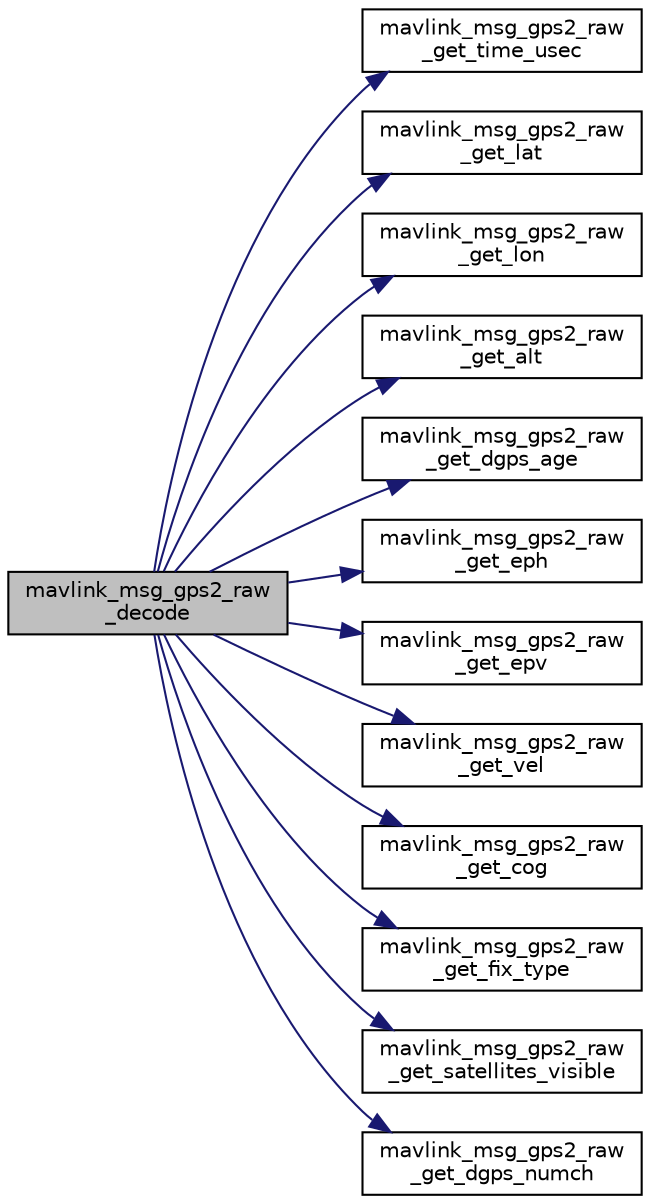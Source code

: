 digraph "mavlink_msg_gps2_raw_decode"
{
 // INTERACTIVE_SVG=YES
  edge [fontname="Helvetica",fontsize="10",labelfontname="Helvetica",labelfontsize="10"];
  node [fontname="Helvetica",fontsize="10",shape=record];
  rankdir="LR";
  Node1 [label="mavlink_msg_gps2_raw\l_decode",height=0.2,width=0.4,color="black", fillcolor="grey75", style="filled" fontcolor="black"];
  Node1 -> Node2 [color="midnightblue",fontsize="10",style="solid",fontname="Helvetica"];
  Node2 [label="mavlink_msg_gps2_raw\l_get_time_usec",height=0.2,width=0.4,color="black", fillcolor="white", style="filled",URL="$mavlink__msg__gps2__raw_8h.html#a86abc053b53caf95a8603573e67f46dd",tooltip="Send a gps2_raw message. "];
  Node1 -> Node3 [color="midnightblue",fontsize="10",style="solid",fontname="Helvetica"];
  Node3 [label="mavlink_msg_gps2_raw\l_get_lat",height=0.2,width=0.4,color="black", fillcolor="white", style="filled",URL="$mavlink__msg__gps2__raw_8h.html#ab23ca4bfc7351e6a4fa7b613204b7961",tooltip="Get field lat from gps2_raw message. "];
  Node1 -> Node4 [color="midnightblue",fontsize="10",style="solid",fontname="Helvetica"];
  Node4 [label="mavlink_msg_gps2_raw\l_get_lon",height=0.2,width=0.4,color="black", fillcolor="white", style="filled",URL="$mavlink__msg__gps2__raw_8h.html#ad52389aadf260c6a62f88290467f2bdc",tooltip="Get field lon from gps2_raw message. "];
  Node1 -> Node5 [color="midnightblue",fontsize="10",style="solid",fontname="Helvetica"];
  Node5 [label="mavlink_msg_gps2_raw\l_get_alt",height=0.2,width=0.4,color="black", fillcolor="white", style="filled",URL="$mavlink__msg__gps2__raw_8h.html#a743645c2cee3af87468a519e7c817f64",tooltip="Get field alt from gps2_raw message. "];
  Node1 -> Node6 [color="midnightblue",fontsize="10",style="solid",fontname="Helvetica"];
  Node6 [label="mavlink_msg_gps2_raw\l_get_dgps_age",height=0.2,width=0.4,color="black", fillcolor="white", style="filled",URL="$mavlink__msg__gps2__raw_8h.html#afadc97efbdc550f45a5b8029c4d0dba1",tooltip="Get field dgps_age from gps2_raw message. "];
  Node1 -> Node7 [color="midnightblue",fontsize="10",style="solid",fontname="Helvetica"];
  Node7 [label="mavlink_msg_gps2_raw\l_get_eph",height=0.2,width=0.4,color="black", fillcolor="white", style="filled",URL="$mavlink__msg__gps2__raw_8h.html#a239344fea4f9280890e7003aabcbdba2",tooltip="Get field eph from gps2_raw message. "];
  Node1 -> Node8 [color="midnightblue",fontsize="10",style="solid",fontname="Helvetica"];
  Node8 [label="mavlink_msg_gps2_raw\l_get_epv",height=0.2,width=0.4,color="black", fillcolor="white", style="filled",URL="$mavlink__msg__gps2__raw_8h.html#a7f1f4ad45c76b529eeb4cf0854ce3e12",tooltip="Get field epv from gps2_raw message. "];
  Node1 -> Node9 [color="midnightblue",fontsize="10",style="solid",fontname="Helvetica"];
  Node9 [label="mavlink_msg_gps2_raw\l_get_vel",height=0.2,width=0.4,color="black", fillcolor="white", style="filled",URL="$mavlink__msg__gps2__raw_8h.html#ae356530b7399287c9ce3912cb7096b13",tooltip="Get field vel from gps2_raw message. "];
  Node1 -> Node10 [color="midnightblue",fontsize="10",style="solid",fontname="Helvetica"];
  Node10 [label="mavlink_msg_gps2_raw\l_get_cog",height=0.2,width=0.4,color="black", fillcolor="white", style="filled",URL="$mavlink__msg__gps2__raw_8h.html#aa26019adca728911e7822617729456ec",tooltip="Get field cog from gps2_raw message. "];
  Node1 -> Node11 [color="midnightblue",fontsize="10",style="solid",fontname="Helvetica"];
  Node11 [label="mavlink_msg_gps2_raw\l_get_fix_type",height=0.2,width=0.4,color="black", fillcolor="white", style="filled",URL="$mavlink__msg__gps2__raw_8h.html#a238ff4df877d183435175ae041d55f5c",tooltip="Get field fix_type from gps2_raw message. "];
  Node1 -> Node12 [color="midnightblue",fontsize="10",style="solid",fontname="Helvetica"];
  Node12 [label="mavlink_msg_gps2_raw\l_get_satellites_visible",height=0.2,width=0.4,color="black", fillcolor="white", style="filled",URL="$mavlink__msg__gps2__raw_8h.html#a3537c708c489a259c4e418d9815e49e8",tooltip="Get field satellites_visible from gps2_raw message. "];
  Node1 -> Node13 [color="midnightblue",fontsize="10",style="solid",fontname="Helvetica"];
  Node13 [label="mavlink_msg_gps2_raw\l_get_dgps_numch",height=0.2,width=0.4,color="black", fillcolor="white", style="filled",URL="$mavlink__msg__gps2__raw_8h.html#a0ed3d24d202330cf7a92316e54908385",tooltip="Get field dgps_numch from gps2_raw message. "];
}
